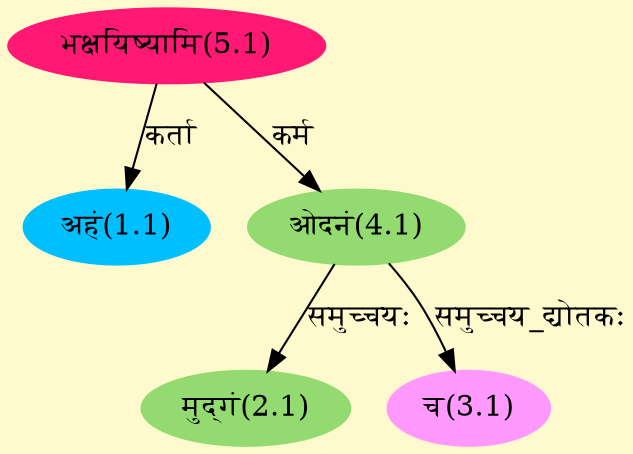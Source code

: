 digraph G{
rankdir=BT;
 compound=true;
 bgcolor="lemonchiffon1";
Node1_1 [style=filled, color="#00BFFF" label = "अहं(1.1)"]
Node5_1 [style=filled, color="#FF1975" label = "भक्षयिष्यामि(5.1)"]
Node2_1 [style=filled, color="#93DB70" label = "मुद्गं(2.1)"]
Node4_1 [style=filled, color="#93DB70" label = "ओदनं(4.1)"]
Node3_1 [style=filled, color="#FF99FF" label = "च(3.1)"]
/* Start of Relations section */

Node1_1 -> Node5_1 [  label="कर्ता"  dir="back" ]
Node2_1 -> Node4_1 [  label="समुच्चयः"  dir="back" ]
Node3_1 -> Node4_1 [  label="समुच्चय_द्योतकः"  dir="back" ]
Node4_1 -> Node5_1 [  label="कर्म"  dir="back" ]
}
